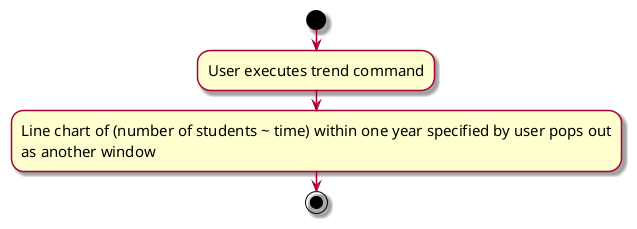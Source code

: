 @startuml
skin rose
skinparam ActivityFontSize 15
skinparam ArrowFontSize 12
start
:User executes trend command;
:Line chart of (number of students ~ time) within one year specified by user pops out
as another window;
stop
@enduml
